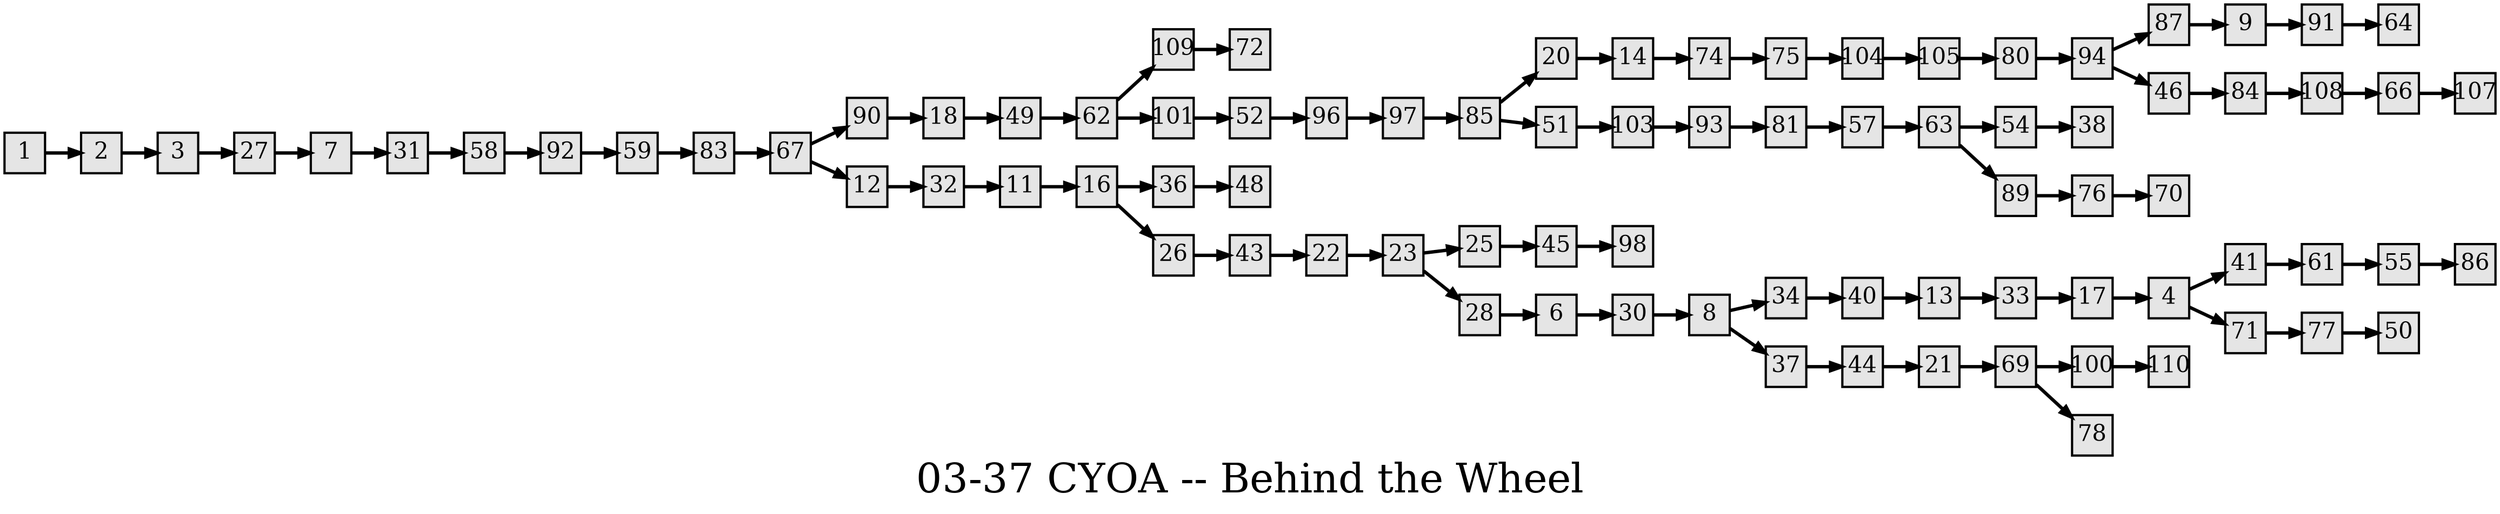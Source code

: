 digraph g{
  graph [ label="03-37 CYOA -- Behind the Wheel" rankdir=LR, ordering=out, fontsize=36, nodesep="0.35", ranksep="0.45"];
  node  [shape=rect, penwidth=2, fontsize=20, style=filled, fillcolor=grey90, margin="0,0", labelfloat=true, regular=true, fixedsize=true];
  edge  [labelfloat=true, penwidth=3, fontsize=12];

  1 -> 2;
  2 -> 3;
  3 -> 27;
  4 -> 41;
  4 -> 71;
  6 -> 30;
  7 -> 31;
  8 -> 34;
  8 -> 37;
  9 -> 91;
  11 -> 16;
  12 -> 32;
  13 -> 33;
  14 -> 74;
  16 -> 36;
  16 -> 26;
  17 -> 4;
  18 -> 49;
  20 -> 14;
  21 -> 69;
  22 -> 23;
  23 -> 25;
  23 -> 28;
  25 -> 45;
  26 -> 43;
  27 -> 7;
  28 -> 6;
  30 -> 8;
  31 -> 58;
  32 -> 11;
  33 -> 17;
  34 -> 40;
  36 -> 48;
  37 -> 44;
  40 -> 13;
  41 -> 61;
  43 -> 22;
  44 -> 21;
  45 -> 98;
  46 -> 84;
  49 -> 62;
  51 -> 103;
  52 -> 96;
  54 -> 38;
  55 -> 86;
  57 -> 63;
  58 -> 92;
  59 -> 83;
  61 -> 55;
  62 -> 109;
  62 -> 101;
  63 -> 54;
  63 -> 89;
  66 -> 107;
  67 -> 90;
  67 -> 12;
  69 -> 100;
  69 -> 78;
  71 -> 77;
  74 -> 75;
  75 -> 104;
  76 -> 70;
  77 -> 50;
  80 -> 94;
  81 -> 57;
  83 -> 67;
  84 -> 108;
  85 -> 20;
  85 -> 51;
  87 -> 9;
  89 -> 76;
  90 -> 18;
  91 -> 64;
  92 -> 59;
  93 -> 81;
  94 -> 87;
  94 -> 46;
  96 -> 97;
  97 -> 85;
  100 -> 110;
  101 -> 52;
  103 -> 93;
  104 -> 105;
  105 -> 80;
  108 -> 66;
  109 -> 72;
}

